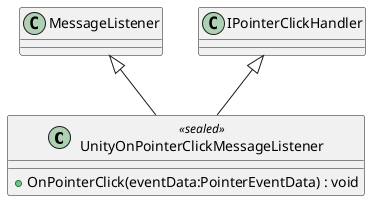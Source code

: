 @startuml
class UnityOnPointerClickMessageListener <<sealed>> {
    + OnPointerClick(eventData:PointerEventData) : void
}
MessageListener <|-- UnityOnPointerClickMessageListener
IPointerClickHandler <|-- UnityOnPointerClickMessageListener
@enduml
